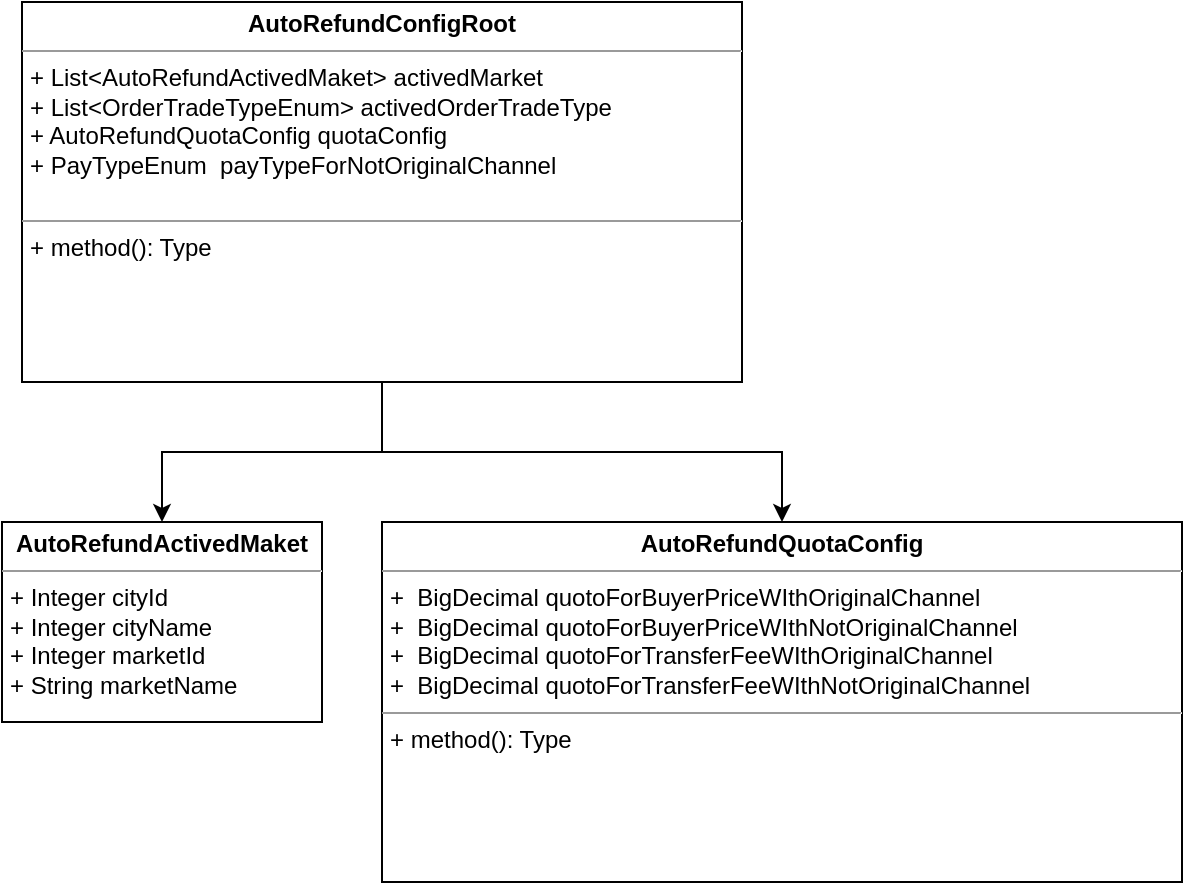 <mxfile version="20.5.3" type="github">
  <diagram id="qy9veqjb8GB_VXkgHyOK" name="Page-1">
    <mxGraphModel dx="1426" dy="792" grid="1" gridSize="10" guides="1" tooltips="1" connect="1" arrows="1" fold="1" page="1" pageScale="1" pageWidth="850" pageHeight="1100" math="0" shadow="0">
      <root>
        <mxCell id="0" />
        <mxCell id="1" parent="0" />
        <mxCell id="RqYCuLC_9yvQaExi0IYZ-6" style="edgeStyle=orthogonalEdgeStyle;rounded=0;orthogonalLoop=1;jettySize=auto;html=1;" edge="1" parent="1" source="RqYCuLC_9yvQaExi0IYZ-1" target="RqYCuLC_9yvQaExi0IYZ-2">
          <mxGeometry relative="1" as="geometry" />
        </mxCell>
        <mxCell id="RqYCuLC_9yvQaExi0IYZ-7" style="edgeStyle=orthogonalEdgeStyle;rounded=0;orthogonalLoop=1;jettySize=auto;html=1;" edge="1" parent="1" source="RqYCuLC_9yvQaExi0IYZ-1" target="RqYCuLC_9yvQaExi0IYZ-3">
          <mxGeometry relative="1" as="geometry" />
        </mxCell>
        <mxCell id="RqYCuLC_9yvQaExi0IYZ-1" value="&lt;p style=&quot;margin:0px;margin-top:4px;text-align:center;&quot;&gt;&lt;b&gt;AutoRefundConfigRoot&lt;/b&gt;&lt;br&gt;&lt;/p&gt;&lt;hr size=&quot;1&quot;&gt;&lt;p style=&quot;margin:0px;margin-left:4px;&quot;&gt;+ List&amp;lt;AutoRefundActivedMaket&amp;gt; activedMarket&lt;br&gt;+ List&amp;lt;OrderTradeTypeEnum&amp;gt; activedOrderTradeType&lt;br&gt;+ AutoRefundQuotaConfig quotaConfig&lt;br&gt;+ PayTypeEnum&amp;nbsp; payTypeForNotOriginalChannel&lt;br&gt;&lt;/p&gt;&lt;p style=&quot;margin:0px;margin-left:4px;&quot;&gt;&lt;b&gt;&lt;br&gt;&lt;/b&gt;&lt;/p&gt;&lt;hr size=&quot;1&quot;&gt;&lt;p style=&quot;margin:0px;margin-left:4px;&quot;&gt;+ method(): Type&lt;/p&gt;" style="verticalAlign=top;align=left;overflow=fill;fontSize=12;fontFamily=Helvetica;html=1;" vertex="1" parent="1">
          <mxGeometry x="60" y="50" width="360" height="190" as="geometry" />
        </mxCell>
        <mxCell id="RqYCuLC_9yvQaExi0IYZ-2" value="&lt;p style=&quot;margin:0px;margin-top:4px;text-align:center;&quot;&gt;&lt;b&gt;AutoRefundActivedMaket&lt;/b&gt;&lt;br&gt;&lt;/p&gt;&lt;hr size=&quot;1&quot;&gt;&lt;p style=&quot;margin:0px;margin-left:4px;&quot;&gt;+ Integer cityId&lt;/p&gt;&lt;p style=&quot;margin:0px;margin-left:4px;&quot;&gt;+ Integer cityName&lt;/p&gt;&lt;p style=&quot;margin:0px;margin-left:4px;&quot;&gt;+ Integer marketId&lt;/p&gt;&lt;p style=&quot;margin:0px;margin-left:4px;&quot;&gt;+ String marketName&lt;/p&gt;&lt;p style=&quot;margin:0px;margin-left:4px;&quot;&gt;&lt;br&gt;&lt;/p&gt;&lt;hr size=&quot;1&quot;&gt;&lt;p style=&quot;margin:0px;margin-left:4px;&quot;&gt;+ method(): Type&lt;/p&gt;" style="verticalAlign=top;align=left;overflow=fill;fontSize=12;fontFamily=Helvetica;html=1;" vertex="1" parent="1">
          <mxGeometry x="50" y="310" width="160" height="100" as="geometry" />
        </mxCell>
        <mxCell id="RqYCuLC_9yvQaExi0IYZ-3" value="&lt;p style=&quot;margin:0px;margin-top:4px;text-align:center;&quot;&gt;&lt;b&gt;AutoRefundQuotaConfig&lt;/b&gt;&lt;/p&gt;&lt;hr size=&quot;1&quot;&gt;&lt;p style=&quot;margin:0px;margin-left:4px;&quot;&gt;+&amp;nbsp; BigDecimal quotoForBuyerPriceWIthOriginalChannel&lt;/p&gt;&lt;p style=&quot;margin:0px;margin-left:4px;&quot;&gt;+&amp;nbsp; BigDecimal quotoForBuyerPriceWIthNotOriginalChannel&lt;/p&gt;&lt;p style=&quot;margin:0px;margin-left:4px;&quot;&gt;+&amp;nbsp; BigDecimal quotoForTransferFeeWIthOriginalChannel&lt;/p&gt;&lt;p style=&quot;margin:0px;margin-left:4px;&quot;&gt;+&amp;nbsp; BigDecimal quotoForTransferFeeWIthNotOriginalChannel&lt;/p&gt;&lt;p style=&quot;margin:0px;margin-left:4px;&quot;&gt;&lt;/p&gt;&lt;hr size=&quot;1&quot;&gt;&lt;p style=&quot;margin:0px;margin-left:4px;&quot;&gt;+ method(): Type&lt;/p&gt;" style="verticalAlign=top;align=left;overflow=fill;fontSize=12;fontFamily=Helvetica;html=1;" vertex="1" parent="1">
          <mxGeometry x="240" y="310" width="400" height="180" as="geometry" />
        </mxCell>
      </root>
    </mxGraphModel>
  </diagram>
</mxfile>
